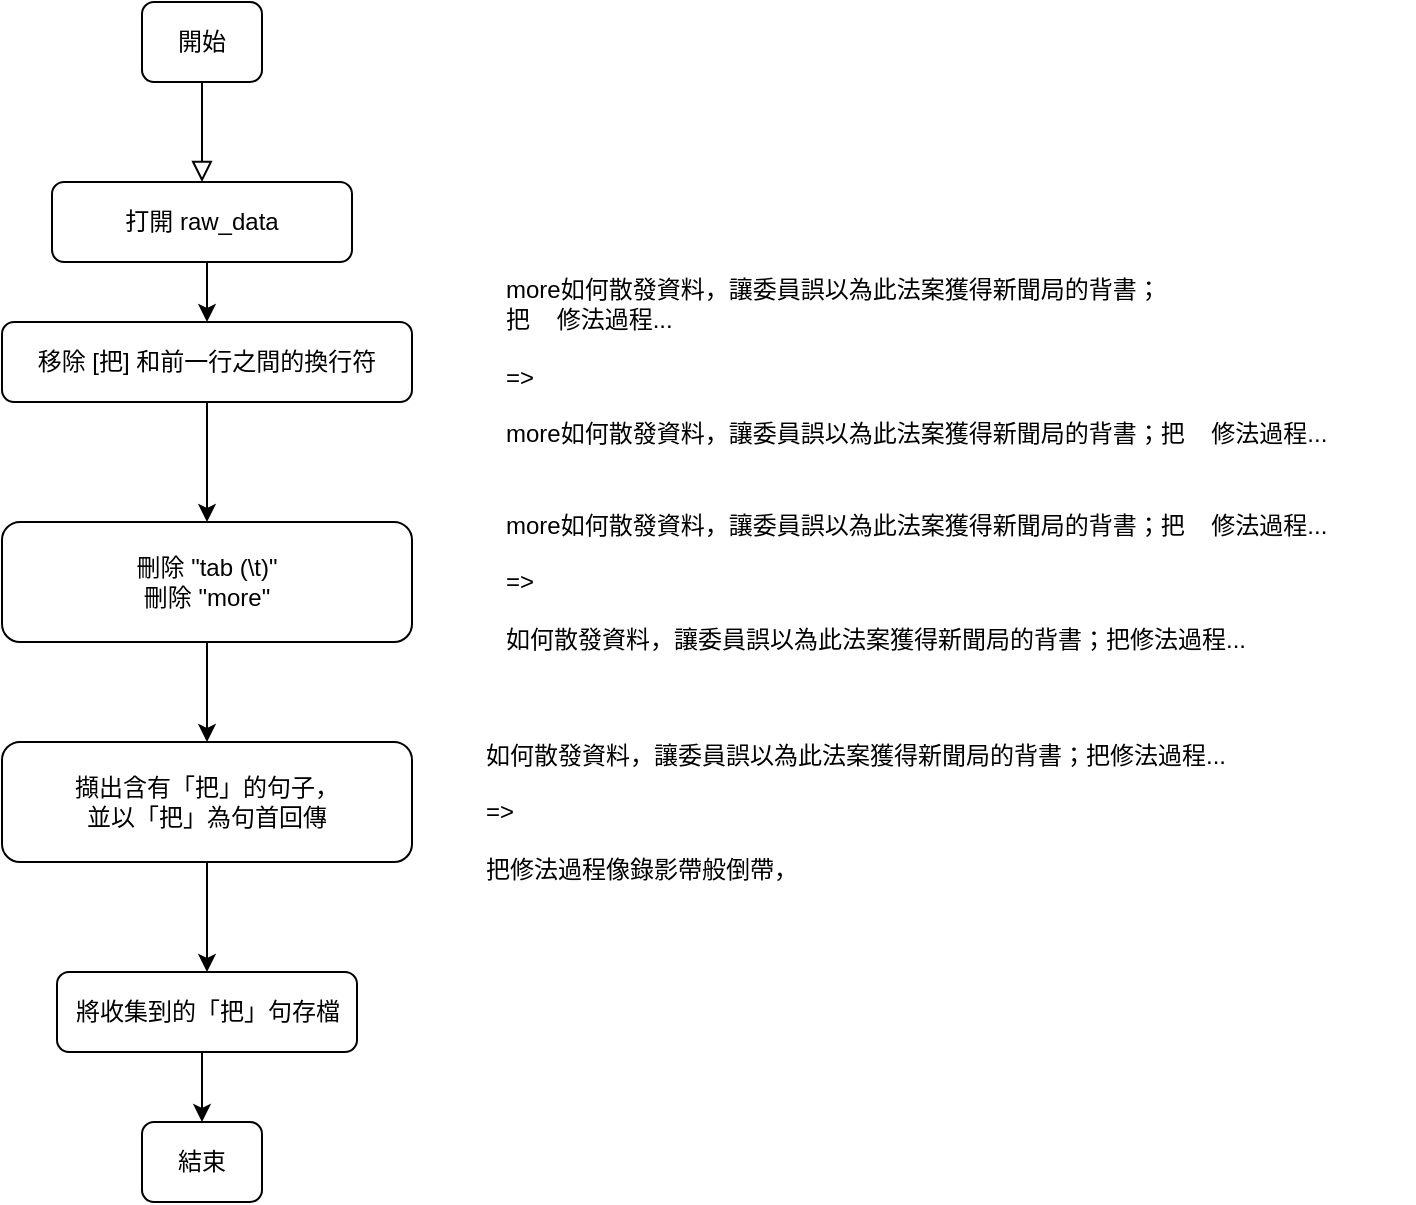 <mxfile version="24.7.4">
  <diagram id="C5RBs43oDa-KdzZeNtuy" name="Page-1">
    <mxGraphModel dx="2074" dy="1114" grid="1" gridSize="10" guides="1" tooltips="1" connect="1" arrows="1" fold="1" page="1" pageScale="1" pageWidth="827" pageHeight="1169" math="0" shadow="0">
      <root>
        <mxCell id="WIyWlLk6GJQsqaUBKTNV-0" />
        <mxCell id="WIyWlLk6GJQsqaUBKTNV-1" parent="WIyWlLk6GJQsqaUBKTNV-0" />
        <mxCell id="WIyWlLk6GJQsqaUBKTNV-2" value="" style="rounded=0;html=1;jettySize=auto;orthogonalLoop=1;fontSize=11;endArrow=block;endFill=0;endSize=8;strokeWidth=1;shadow=0;labelBackgroundColor=none;edgeStyle=orthogonalEdgeStyle;" parent="WIyWlLk6GJQsqaUBKTNV-1" source="WIyWlLk6GJQsqaUBKTNV-3" edge="1">
          <mxGeometry relative="1" as="geometry">
            <mxPoint x="220" y="170" as="targetPoint" />
          </mxGeometry>
        </mxCell>
        <mxCell id="WIyWlLk6GJQsqaUBKTNV-3" value="開始" style="rounded=1;whiteSpace=wrap;html=1;fontSize=12;glass=0;strokeWidth=1;shadow=0;" parent="WIyWlLk6GJQsqaUBKTNV-1" vertex="1">
          <mxGeometry x="190" y="80" width="60" height="40" as="geometry" />
        </mxCell>
        <mxCell id="o_VVgPAq-reQOybHVGZq-8" style="edgeStyle=orthogonalEdgeStyle;rounded=0;orthogonalLoop=1;jettySize=auto;html=1;exitX=0.5;exitY=1;exitDx=0;exitDy=0;entryX=0.5;entryY=0;entryDx=0;entryDy=0;" parent="WIyWlLk6GJQsqaUBKTNV-1" source="WIyWlLk6GJQsqaUBKTNV-7" target="o_VVgPAq-reQOybHVGZq-0" edge="1">
          <mxGeometry relative="1" as="geometry" />
        </mxCell>
        <mxCell id="WIyWlLk6GJQsqaUBKTNV-7" value="&lt;div&gt;打開 raw_data&lt;/div&gt;" style="rounded=1;whiteSpace=wrap;html=1;fontSize=12;glass=0;strokeWidth=1;shadow=0;" parent="WIyWlLk6GJQsqaUBKTNV-1" vertex="1">
          <mxGeometry x="145" y="170" width="150" height="40" as="geometry" />
        </mxCell>
        <mxCell id="o_VVgPAq-reQOybHVGZq-9" style="edgeStyle=orthogonalEdgeStyle;rounded=0;orthogonalLoop=1;jettySize=auto;html=1;exitX=0.5;exitY=1;exitDx=0;exitDy=0;" parent="WIyWlLk6GJQsqaUBKTNV-1" source="o_VVgPAq-reQOybHVGZq-0" target="o_VVgPAq-reQOybHVGZq-2" edge="1">
          <mxGeometry relative="1" as="geometry" />
        </mxCell>
        <mxCell id="o_VVgPAq-reQOybHVGZq-0" value="&lt;div&gt;移除 [把] 和前一行之間的換行符&lt;br&gt;&lt;/div&gt;" style="rounded=1;whiteSpace=wrap;html=1;fontSize=12;glass=0;strokeWidth=1;shadow=0;" parent="WIyWlLk6GJQsqaUBKTNV-1" vertex="1">
          <mxGeometry x="120" y="240" width="205" height="40" as="geometry" />
        </mxCell>
        <mxCell id="o_VVgPAq-reQOybHVGZq-1" value="more如何散發資料，讓委員誤以為此法案獲得新聞局的背書；&lt;br&gt;&lt;div&gt;把&amp;nbsp;&amp;nbsp;&amp;nbsp; 修法過程...&lt;/div&gt;&lt;div&gt;&lt;br&gt;&lt;/div&gt;&lt;div&gt;=&amp;gt;&lt;/div&gt;&lt;div&gt;&lt;br&gt;&lt;/div&gt;&lt;div&gt;more如何散發資料，讓委員誤以為此法案獲得新聞局的背書；把&amp;nbsp;&amp;nbsp;&amp;nbsp; 修法過程...&lt;/div&gt;" style="text;html=1;align=left;verticalAlign=middle;whiteSpace=wrap;rounded=0;" parent="WIyWlLk6GJQsqaUBKTNV-1" vertex="1">
          <mxGeometry x="370" y="225" width="456" height="70" as="geometry" />
        </mxCell>
        <mxCell id="o_VVgPAq-reQOybHVGZq-10" style="edgeStyle=orthogonalEdgeStyle;rounded=0;orthogonalLoop=1;jettySize=auto;html=1;exitX=0.5;exitY=1;exitDx=0;exitDy=0;" parent="WIyWlLk6GJQsqaUBKTNV-1" source="o_VVgPAq-reQOybHVGZq-2" target="o_VVgPAq-reQOybHVGZq-4" edge="1">
          <mxGeometry relative="1" as="geometry" />
        </mxCell>
        <mxCell id="o_VVgPAq-reQOybHVGZq-2" value="&lt;div&gt;刪除 &quot;tab (\t)&quot;&lt;br&gt;&lt;/div&gt;&lt;div&gt;刪除 &quot;more&quot;&lt;/div&gt;" style="rounded=1;whiteSpace=wrap;html=1;fontSize=12;glass=0;strokeWidth=1;shadow=0;" parent="WIyWlLk6GJQsqaUBKTNV-1" vertex="1">
          <mxGeometry x="120" y="340" width="205" height="60" as="geometry" />
        </mxCell>
        <mxCell id="o_VVgPAq-reQOybHVGZq-3" value="more如何散發資料，讓委員誤以為此法案獲得新聞局的背書；把&amp;nbsp;&amp;nbsp;&amp;nbsp; 修法過程...&lt;div&gt;&lt;br&gt;&lt;/div&gt;&lt;div&gt;=&amp;gt;&lt;/div&gt;&lt;div&gt;&lt;br&gt;&lt;/div&gt;&lt;div&gt;如何散發資料，讓委員誤以為此法案獲得新聞局的背書；把修法過程...&lt;/div&gt;" style="text;html=1;align=left;verticalAlign=middle;whiteSpace=wrap;rounded=0;" parent="WIyWlLk6GJQsqaUBKTNV-1" vertex="1">
          <mxGeometry x="370" y="335" width="456" height="70" as="geometry" />
        </mxCell>
        <mxCell id="o_VVgPAq-reQOybHVGZq-11" style="edgeStyle=orthogonalEdgeStyle;rounded=0;orthogonalLoop=1;jettySize=auto;html=1;entryX=0.5;entryY=0;entryDx=0;entryDy=0;" parent="WIyWlLk6GJQsqaUBKTNV-1" source="o_VVgPAq-reQOybHVGZq-4" target="o_VVgPAq-reQOybHVGZq-6" edge="1">
          <mxGeometry relative="1" as="geometry" />
        </mxCell>
        <mxCell id="o_VVgPAq-reQOybHVGZq-4" value="&lt;div&gt;擷出含有「把」的句子，&lt;/div&gt;&lt;div&gt;並以「把」為句首回傳&lt;/div&gt;" style="rounded=1;whiteSpace=wrap;html=1;fontSize=12;glass=0;strokeWidth=1;shadow=0;" parent="WIyWlLk6GJQsqaUBKTNV-1" vertex="1">
          <mxGeometry x="120" y="450" width="205" height="60" as="geometry" />
        </mxCell>
        <mxCell id="o_VVgPAq-reQOybHVGZq-5" value="&lt;div&gt;如何散發資料，讓委員誤以為此法案獲得新聞局的背書；把修法過程...&lt;/div&gt;&lt;div&gt;&lt;br&gt;&lt;/div&gt;&lt;div&gt;=&amp;gt;&lt;/div&gt;&lt;div&gt;&lt;br&gt;&lt;/div&gt;&lt;div&gt;把修法過程像錄影帶般倒帶，&lt;br&gt;&lt;/div&gt;" style="text;html=1;align=left;verticalAlign=middle;whiteSpace=wrap;rounded=0;" parent="WIyWlLk6GJQsqaUBKTNV-1" vertex="1">
          <mxGeometry x="360" y="450" width="456" height="70" as="geometry" />
        </mxCell>
        <mxCell id="o_VVgPAq-reQOybHVGZq-12" style="edgeStyle=orthogonalEdgeStyle;rounded=0;orthogonalLoop=1;jettySize=auto;html=1;exitX=0.5;exitY=1;exitDx=0;exitDy=0;entryX=0.5;entryY=0;entryDx=0;entryDy=0;" parent="WIyWlLk6GJQsqaUBKTNV-1" source="o_VVgPAq-reQOybHVGZq-6" target="o_VVgPAq-reQOybHVGZq-7" edge="1">
          <mxGeometry relative="1" as="geometry" />
        </mxCell>
        <mxCell id="o_VVgPAq-reQOybHVGZq-6" value="將收集到的「把」句存檔" style="rounded=1;whiteSpace=wrap;html=1;fontSize=12;glass=0;strokeWidth=1;shadow=0;" parent="WIyWlLk6GJQsqaUBKTNV-1" vertex="1">
          <mxGeometry x="147.5" y="565" width="150" height="40" as="geometry" />
        </mxCell>
        <mxCell id="o_VVgPAq-reQOybHVGZq-7" value="結束" style="rounded=1;whiteSpace=wrap;html=1;fontSize=12;glass=0;strokeWidth=1;shadow=0;" parent="WIyWlLk6GJQsqaUBKTNV-1" vertex="1">
          <mxGeometry x="190" y="640" width="60" height="40" as="geometry" />
        </mxCell>
      </root>
    </mxGraphModel>
  </diagram>
</mxfile>
